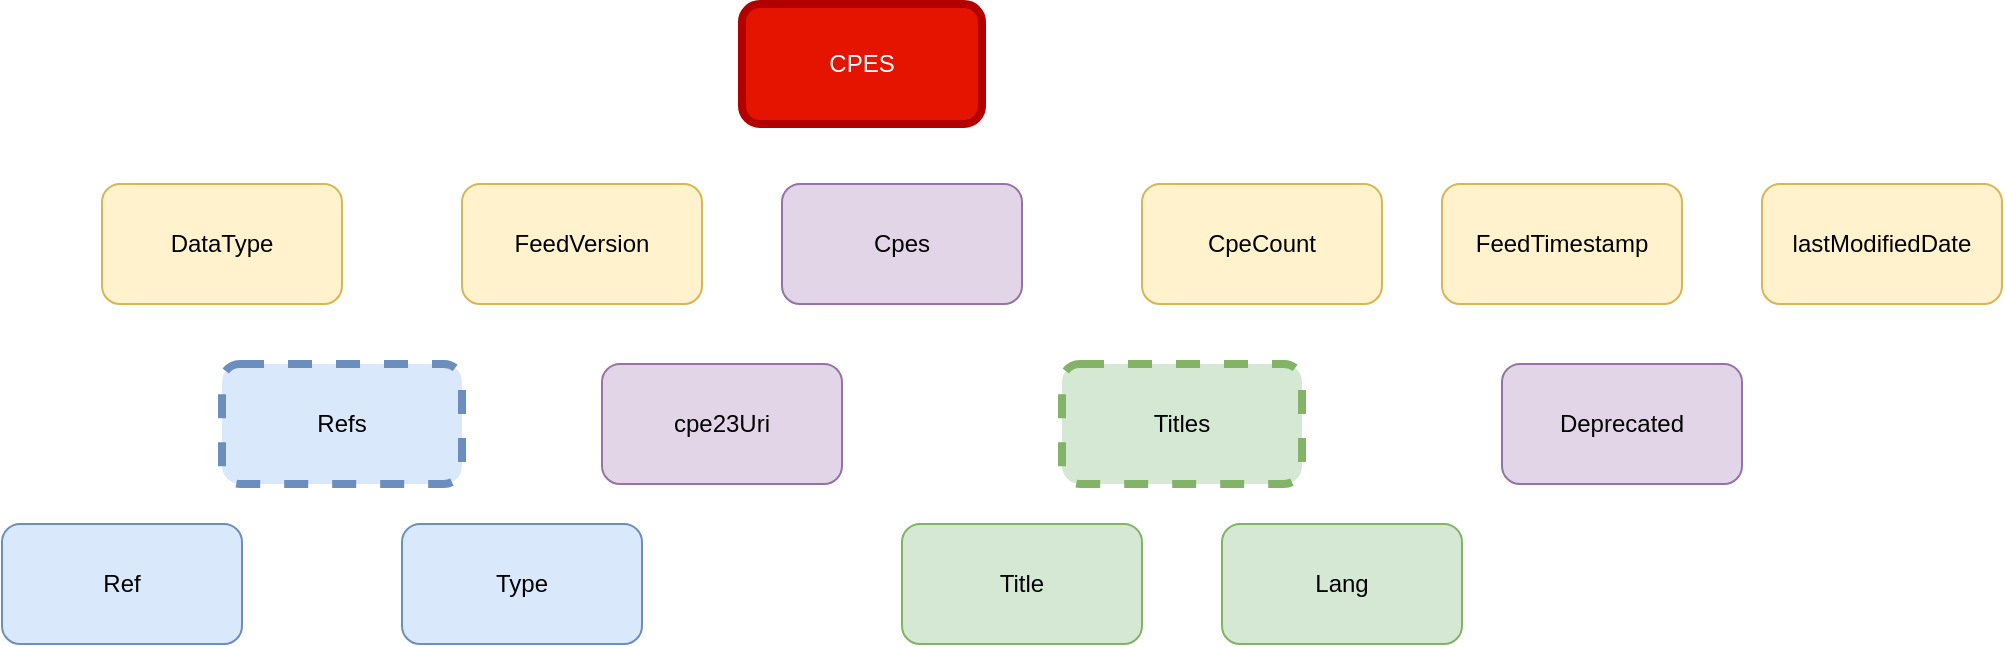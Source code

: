 <mxfile version="21.7.2" type="device">
  <diagram id="-PSQkKQhAK1qhuY34T8D" name="Page-1">
    <mxGraphModel dx="880" dy="470" grid="1" gridSize="10" guides="1" tooltips="1" connect="1" arrows="1" fold="1" page="1" pageScale="1" pageWidth="1654" pageHeight="2336" math="0" shadow="0">
      <root>
        <mxCell id="0" />
        <mxCell id="1" parent="0" />
        <mxCell id="EwwOhct85rg1xg5I38AQ-1" value="CPES" style="rounded=1;whiteSpace=wrap;html=1;strokeWidth=4;fillColor=#e51400;fontColor=#ffffff;strokeColor=#B20000;" parent="1" vertex="1">
          <mxGeometry x="380" y="50" width="120" height="60" as="geometry" />
        </mxCell>
        <mxCell id="EwwOhct85rg1xg5I38AQ-2" value="FeedTimestamp" style="rounded=1;whiteSpace=wrap;html=1;fillColor=#fff2cc;strokeColor=#d6b656;" parent="1" vertex="1">
          <mxGeometry x="730" y="140" width="120" height="60" as="geometry" />
        </mxCell>
        <mxCell id="EwwOhct85rg1xg5I38AQ-3" value="DataType" style="rounded=1;whiteSpace=wrap;html=1;fillColor=#fff2cc;strokeColor=#d6b656;" parent="1" vertex="1">
          <mxGeometry x="60" y="140" width="120" height="60" as="geometry" />
        </mxCell>
        <mxCell id="EwwOhct85rg1xg5I38AQ-4" value="FeedVersion" style="rounded=1;whiteSpace=wrap;html=1;fillColor=#fff2cc;strokeColor=#d6b656;" parent="1" vertex="1">
          <mxGeometry x="240" y="140" width="120" height="60" as="geometry" />
        </mxCell>
        <mxCell id="EwwOhct85rg1xg5I38AQ-5" value="CpeCount" style="rounded=1;whiteSpace=wrap;html=1;fillColor=#fff2cc;strokeColor=#d6b656;" parent="1" vertex="1">
          <mxGeometry x="580" y="140" width="120" height="60" as="geometry" />
        </mxCell>
        <mxCell id="EwwOhct85rg1xg5I38AQ-6" value="Cpes" style="rounded=1;whiteSpace=wrap;html=1;fillColor=#e1d5e7;strokeColor=#9673a6;" parent="1" vertex="1">
          <mxGeometry x="400" y="140" width="120" height="60" as="geometry" />
        </mxCell>
        <mxCell id="EwwOhct85rg1xg5I38AQ-7" value="Refs" style="rounded=1;whiteSpace=wrap;html=1;fillColor=#dae8fc;strokeColor=#6c8ebf;dashed=1;strokeWidth=4;" parent="1" vertex="1">
          <mxGeometry x="120" y="230" width="120" height="60" as="geometry" />
        </mxCell>
        <mxCell id="EwwOhct85rg1xg5I38AQ-8" value="Titles" style="rounded=1;whiteSpace=wrap;html=1;fillColor=#d5e8d4;strokeColor=#82b366;dashed=1;strokeWidth=4;" parent="1" vertex="1">
          <mxGeometry x="540" y="230" width="120" height="60" as="geometry" />
        </mxCell>
        <mxCell id="EwwOhct85rg1xg5I38AQ-9" value="lastModifiedDate" style="rounded=1;whiteSpace=wrap;html=1;fillColor=#fff2cc;strokeColor=#d6b656;" parent="1" vertex="1">
          <mxGeometry x="890" y="140" width="120" height="60" as="geometry" />
        </mxCell>
        <mxCell id="EwwOhct85rg1xg5I38AQ-10" value="cpe23Uri" style="rounded=1;whiteSpace=wrap;html=1;fillColor=#e1d5e7;strokeColor=#9673a6;" parent="1" vertex="1">
          <mxGeometry x="310" y="230" width="120" height="60" as="geometry" />
        </mxCell>
        <mxCell id="EwwOhct85rg1xg5I38AQ-11" value="Deprecated" style="rounded=1;whiteSpace=wrap;html=1;fillColor=#e1d5e7;strokeColor=#9673a6;" parent="1" vertex="1">
          <mxGeometry x="760" y="230" width="120" height="60" as="geometry" />
        </mxCell>
        <mxCell id="EwwOhct85rg1xg5I38AQ-12" value="Title" style="rounded=1;whiteSpace=wrap;html=1;fillColor=#d5e8d4;strokeColor=#82b366;" parent="1" vertex="1">
          <mxGeometry x="460" y="310" width="120" height="60" as="geometry" />
        </mxCell>
        <mxCell id="EwwOhct85rg1xg5I38AQ-13" value="Lang" style="rounded=1;whiteSpace=wrap;html=1;fillColor=#d5e8d4;strokeColor=#82b366;" parent="1" vertex="1">
          <mxGeometry x="620" y="310" width="120" height="60" as="geometry" />
        </mxCell>
        <mxCell id="EwwOhct85rg1xg5I38AQ-14" value="Ref" style="rounded=1;whiteSpace=wrap;html=1;fillColor=#dae8fc;strokeColor=#6c8ebf;" parent="1" vertex="1">
          <mxGeometry x="10" y="310" width="120" height="60" as="geometry" />
        </mxCell>
        <mxCell id="EwwOhct85rg1xg5I38AQ-15" value="Type" style="rounded=1;whiteSpace=wrap;html=1;fillColor=#dae8fc;strokeColor=#6c8ebf;" parent="1" vertex="1">
          <mxGeometry x="210" y="310" width="120" height="60" as="geometry" />
        </mxCell>
      </root>
    </mxGraphModel>
  </diagram>
</mxfile>
